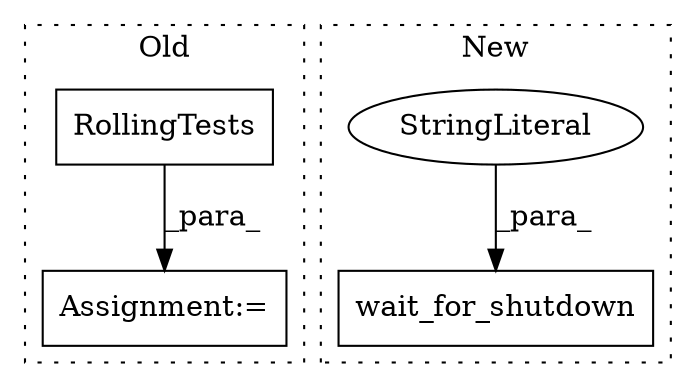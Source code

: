 digraph G {
subgraph cluster0 {
1 [label="RollingTests" a="32" s="2209" l="14" shape="box"];
3 [label="Assignment:=" a="7" s="2208" l="1" shape="box"];
label = "Old";
style="dotted";
}
subgraph cluster1 {
2 [label="wait_for_shutdown" a="32" s="13379,13431" l="18,1" shape="box"];
4 [label="StringLiteral" a="45" s="13397" l="34" shape="ellipse"];
label = "New";
style="dotted";
}
1 -> 3 [label="_para_"];
4 -> 2 [label="_para_"];
}